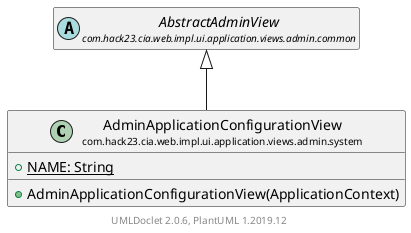 @startuml
    set namespaceSeparator none
    hide empty fields
    hide empty methods

    class "<size:14>AdminApplicationConfigurationView\n<size:10>com.hack23.cia.web.impl.ui.application.views.admin.system" as com.hack23.cia.web.impl.ui.application.views.admin.system.AdminApplicationConfigurationView [[AdminApplicationConfigurationView.html]] {
        {static} +NAME: String
        +AdminApplicationConfigurationView(ApplicationContext)
    }

    abstract class "<size:14>AbstractAdminView\n<size:10>com.hack23.cia.web.impl.ui.application.views.admin.common" as com.hack23.cia.web.impl.ui.application.views.admin.common.AbstractAdminView [[../common/AbstractAdminView.html]]

    com.hack23.cia.web.impl.ui.application.views.admin.common.AbstractAdminView <|-- com.hack23.cia.web.impl.ui.application.views.admin.system.AdminApplicationConfigurationView

    center footer UMLDoclet 2.0.6, PlantUML 1.2019.12
@enduml
